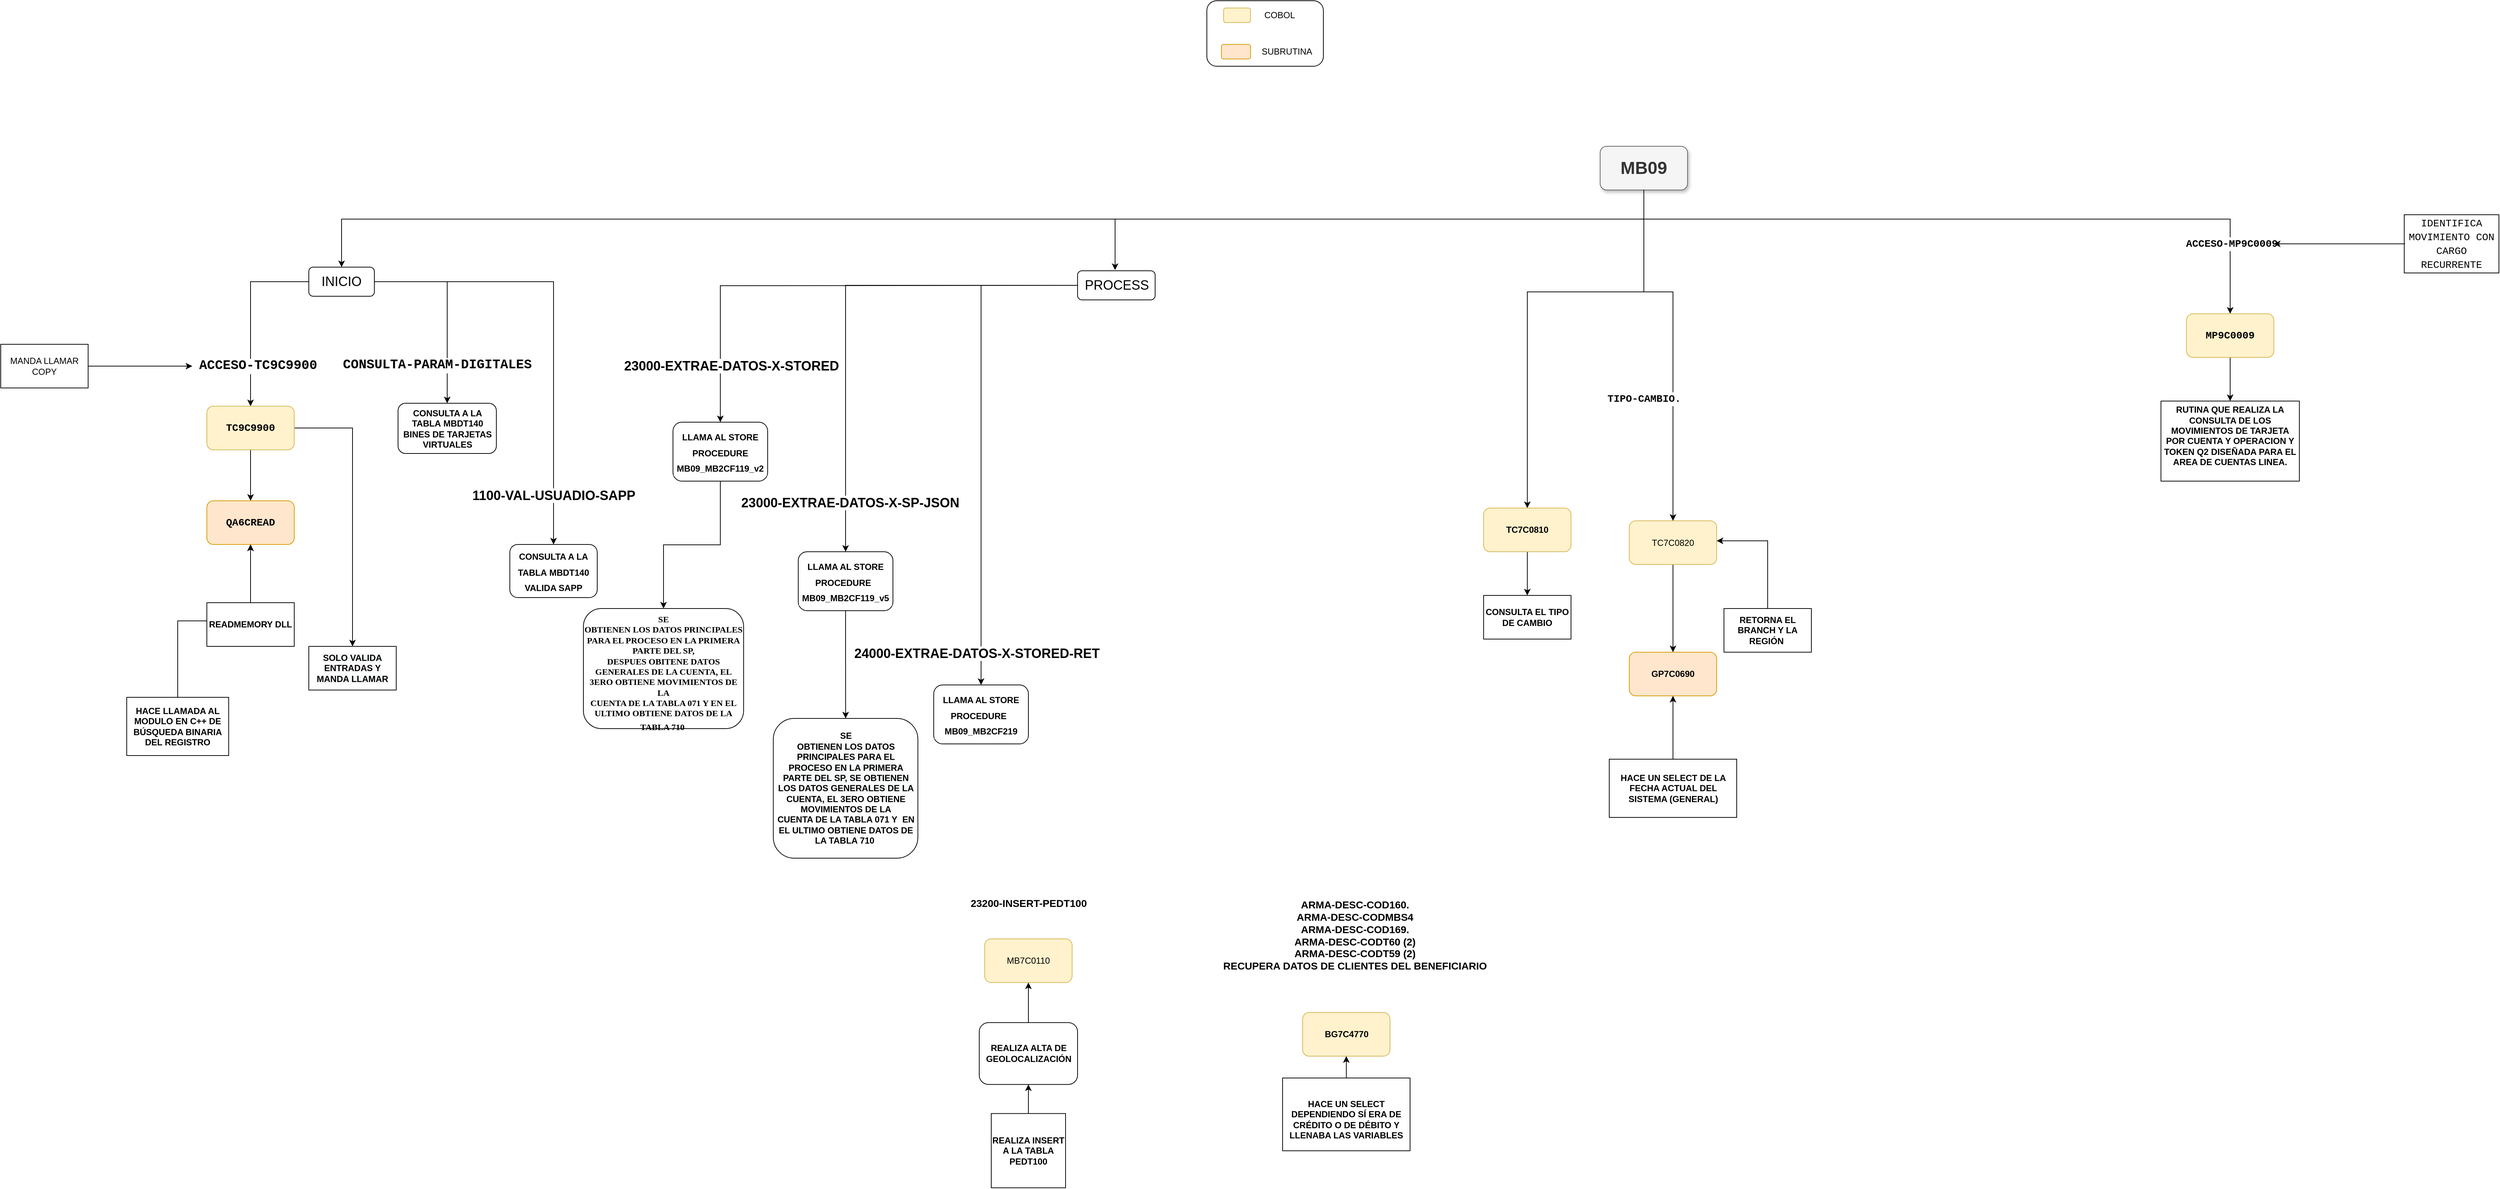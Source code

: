 <mxfile version="20.2.7" type="device"><diagram id="C5RBs43oDa-KdzZeNtuy" name="Page-1"><mxGraphModel dx="5893" dy="1607" grid="1" gridSize="10" guides="1" tooltips="1" connect="1" arrows="1" fold="1" page="1" pageScale="1" pageWidth="1500" pageHeight="1500" math="0" shadow="0"><root><mxCell id="WIyWlLk6GJQsqaUBKTNV-0"/><mxCell id="WIyWlLk6GJQsqaUBKTNV-1" parent="WIyWlLk6GJQsqaUBKTNV-0"/><mxCell id="WIyWlLk6GJQsqaUBKTNV-4" value="Yes" style="rounded=0;html=1;jettySize=auto;orthogonalLoop=1;fontSize=11;endArrow=block;endFill=0;endSize=8;strokeWidth=1;shadow=0;labelBackgroundColor=none;edgeStyle=orthogonalEdgeStyle;" parent="WIyWlLk6GJQsqaUBKTNV-1" edge="1"><mxGeometry y="20" relative="1" as="geometry"><mxPoint as="offset"/><mxPoint x="220" y="290" as="targetPoint"/></mxGeometry></mxCell><mxCell id="WIyWlLk6GJQsqaUBKTNV-5" value="No" style="edgeStyle=orthogonalEdgeStyle;rounded=0;html=1;jettySize=auto;orthogonalLoop=1;fontSize=11;endArrow=block;endFill=0;endSize=8;strokeWidth=1;shadow=0;labelBackgroundColor=none;" parent="WIyWlLk6GJQsqaUBKTNV-1" edge="1"><mxGeometry y="10" relative="1" as="geometry"><mxPoint as="offset"/><mxPoint x="320" y="210" as="targetPoint"/></mxGeometry></mxCell><mxCell id="WIyWlLk6GJQsqaUBKTNV-8" value="No" style="rounded=0;html=1;jettySize=auto;orthogonalLoop=1;fontSize=11;endArrow=block;endFill=0;endSize=8;strokeWidth=1;shadow=0;labelBackgroundColor=none;edgeStyle=orthogonalEdgeStyle;" parent="WIyWlLk6GJQsqaUBKTNV-1" edge="1"><mxGeometry x="0.333" y="20" relative="1" as="geometry"><mxPoint as="offset"/><mxPoint x="220" y="370" as="sourcePoint"/></mxGeometry></mxCell><mxCell id="WIyWlLk6GJQsqaUBKTNV-9" value="Yes" style="edgeStyle=orthogonalEdgeStyle;rounded=0;html=1;jettySize=auto;orthogonalLoop=1;fontSize=11;endArrow=block;endFill=0;endSize=8;strokeWidth=1;shadow=0;labelBackgroundColor=none;" parent="WIyWlLk6GJQsqaUBKTNV-1" edge="1"><mxGeometry y="10" relative="1" as="geometry"><mxPoint as="offset"/><mxPoint x="320" y="330" as="targetPoint"/></mxGeometry></mxCell><mxCell id="VNHmxJi4wNurTRJkoihT-72" style="edgeStyle=orthogonalEdgeStyle;rounded=0;orthogonalLoop=1;jettySize=auto;html=1;fontColor=#000000;exitX=0.5;exitY=1;exitDx=0;exitDy=0;" parent="WIyWlLk6GJQsqaUBKTNV-1" source="VNHmxJi4wNurTRJkoihT-0" target="VNHmxJi4wNurTRJkoihT-21" edge="1"><mxGeometry relative="1" as="geometry"><Array as="points"><mxPoint x="-54" y="480"/><mxPoint x="-214" y="480"/></Array><mxPoint x="-54.0" y="410" as="sourcePoint"/></mxGeometry></mxCell><mxCell id="VNHmxJi4wNurTRJkoihT-75" style="edgeStyle=orthogonalEdgeStyle;rounded=0;orthogonalLoop=1;jettySize=auto;html=1;fontColor=#000000;exitX=0.5;exitY=1;exitDx=0;exitDy=0;" parent="WIyWlLk6GJQsqaUBKTNV-1" source="VNHmxJi4wNurTRJkoihT-0" target="VNHmxJi4wNurTRJkoihT-13" edge="1"><mxGeometry relative="1" as="geometry"><mxPoint x="751" y="420" as="targetPoint"/><Array as="points"><mxPoint x="-54" y="380"/><mxPoint x="751" y="380"/></Array><mxPoint x="106" y="340" as="sourcePoint"/></mxGeometry></mxCell><mxCell id="VNHmxJi4wNurTRJkoihT-101" value="&lt;div style=&quot;font-family: Consolas, &amp;quot;Courier New&amp;quot;, monospace; font-size: 14px; line-height: 19px;&quot;&gt;&lt;span style=&quot;background-color: rgb(255, 255, 255);&quot;&gt;ACCESO-MP9C0009&lt;/span&gt;&lt;/div&gt;" style="edgeLabel;html=1;align=center;verticalAlign=middle;resizable=0;points=[];fontColor=#000000;fontStyle=1" parent="VNHmxJi4wNurTRJkoihT-75" vertex="1" connectable="0"><mxGeometry x="0.801" y="2" relative="1" as="geometry"><mxPoint y="1" as="offset"/></mxGeometry></mxCell><mxCell id="X5X4YMG5XAEGa7uPDeTC-6" style="edgeStyle=orthogonalEdgeStyle;rounded=0;orthogonalLoop=1;jettySize=auto;html=1;exitX=0.5;exitY=1;exitDx=0;exitDy=0;fontSize=18;entryX=0.5;entryY=0;entryDx=0;entryDy=0;" parent="WIyWlLk6GJQsqaUBKTNV-1" source="VNHmxJi4wNurTRJkoihT-0" target="X5X4YMG5XAEGa7uPDeTC-7" edge="1"><mxGeometry relative="1" as="geometry"><mxPoint x="-1300" y="410" as="targetPoint"/><Array as="points"><mxPoint x="-54" y="380"/><mxPoint x="-1842" y="380"/></Array></mxGeometry></mxCell><mxCell id="X5X4YMG5XAEGa7uPDeTC-17" style="edgeStyle=orthogonalEdgeStyle;rounded=0;orthogonalLoop=1;jettySize=auto;html=1;exitX=0.5;exitY=1;exitDx=0;exitDy=0;fontSize=18;" parent="WIyWlLk6GJQsqaUBKTNV-1" source="VNHmxJi4wNurTRJkoihT-0" edge="1"><mxGeometry relative="1" as="geometry"><mxPoint x="-780" y="450" as="targetPoint"/><Array as="points"><mxPoint x="-54" y="380"/><mxPoint x="-780" y="380"/></Array></mxGeometry></mxCell><mxCell id="VNHmxJi4wNurTRJkoihT-0" value="&lt;font style=&quot;font-size: 24px;&quot;&gt;MB09&lt;/font&gt;" style="rounded=1;whiteSpace=wrap;html=1;fontStyle=1;labelBackgroundColor=none;fillColor=#f5f5f5;fontColor=#333333;strokeColor=#666666;shadow=1;" parent="WIyWlLk6GJQsqaUBKTNV-1" vertex="1"><mxGeometry x="-114" y="280" width="120" height="60" as="geometry"/></mxCell><mxCell id="VNHmxJi4wNurTRJkoihT-1" value="MB7C0110" style="rounded=1;whiteSpace=wrap;html=1;fillColor=#fff2cc;strokeColor=#d6b656;" parent="WIyWlLk6GJQsqaUBKTNV-1" vertex="1"><mxGeometry x="-959" y="1368.82" width="120" height="60" as="geometry"/></mxCell><mxCell id="VNHmxJi4wNurTRJkoihT-97" style="edgeStyle=orthogonalEdgeStyle;rounded=0;orthogonalLoop=1;jettySize=auto;html=1;fontColor=#000000;" parent="WIyWlLk6GJQsqaUBKTNV-1" source="VNHmxJi4wNurTRJkoihT-11" target="VNHmxJi4wNurTRJkoihT-16" edge="1"><mxGeometry relative="1" as="geometry"><Array as="points"><mxPoint x="-14" y="907"/><mxPoint x="-14" y="907"/></Array></mxGeometry></mxCell><mxCell id="VNHmxJi4wNurTRJkoihT-11" value="&lt;span style=&quot;text-align: left;&quot;&gt;TC7C0820&lt;/span&gt;" style="rounded=1;whiteSpace=wrap;html=1;fillColor=#fff2cc;strokeColor=#d6b656;" parent="WIyWlLk6GJQsqaUBKTNV-1" vertex="1"><mxGeometry x="-74" y="794.5" width="120" height="60" as="geometry"/></mxCell><mxCell id="VNHmxJi4wNurTRJkoihT-105" style="edgeStyle=orthogonalEdgeStyle;rounded=0;orthogonalLoop=1;jettySize=auto;html=1;fontColor=#000000;" parent="WIyWlLk6GJQsqaUBKTNV-1" source="VNHmxJi4wNurTRJkoihT-13" target="VNHmxJi4wNurTRJkoihT-68" edge="1"><mxGeometry relative="1" as="geometry"/></mxCell><mxCell id="VNHmxJi4wNurTRJkoihT-13" value="&lt;div style=&quot;font-family: Consolas, &amp;quot;Courier New&amp;quot;, monospace; font-size: 14px; line-height: 19px;&quot;&gt;&lt;font style=&quot;&quot;&gt;MP9C0009&lt;/font&gt;&lt;/div&gt;" style="rounded=1;whiteSpace=wrap;html=1;labelBackgroundColor=none;fontStyle=1;fillColor=#fff2cc;strokeColor=#d6b656;" parent="WIyWlLk6GJQsqaUBKTNV-1" vertex="1"><mxGeometry x="691" y="510" width="120" height="60" as="geometry"/></mxCell><mxCell id="VNHmxJi4wNurTRJkoihT-16" value="&lt;span data-reactroot=&quot;&quot; class=&quot;notion-enable-hover&quot; data-token-index=&quot;0&quot; style=&quot;&quot;&gt;GP7C0690&lt;/span&gt;" style="rounded=1;whiteSpace=wrap;html=1;fontStyle=1;fillColor=#ffe6cc;strokeColor=#d79b00;" parent="WIyWlLk6GJQsqaUBKTNV-1" vertex="1"><mxGeometry x="-74" y="975" width="120" height="60" as="geometry"/></mxCell><mxCell id="VNHmxJi4wNurTRJkoihT-20" value="BG7C4770" style="rounded=1;whiteSpace=wrap;html=1;fontStyle=1;fillColor=#fff2cc;strokeColor=#d6b656;" parent="WIyWlLk6GJQsqaUBKTNV-1" vertex="1"><mxGeometry x="-522.5" y="1470.0" width="120" height="60" as="geometry"/></mxCell><mxCell id="VNHmxJi4wNurTRJkoihT-58" value="" style="edgeStyle=orthogonalEdgeStyle;rounded=0;orthogonalLoop=1;jettySize=auto;html=1;fontColor=#000000;" parent="WIyWlLk6GJQsqaUBKTNV-1" source="VNHmxJi4wNurTRJkoihT-21" target="VNHmxJi4wNurTRJkoihT-57" edge="1"><mxGeometry relative="1" as="geometry"/></mxCell><mxCell id="VNHmxJi4wNurTRJkoihT-21" value="TC7C0810" style="rounded=1;whiteSpace=wrap;html=1;fontStyle=1;fillColor=#FFF2CC;strokeColor=#d6b656;" parent="WIyWlLk6GJQsqaUBKTNV-1" vertex="1"><mxGeometry x="-274" y="777" width="120" height="60" as="geometry"/></mxCell><mxCell id="VNHmxJi4wNurTRJkoihT-29" value="" style="edgeStyle=orthogonalEdgeStyle;rounded=0;orthogonalLoop=1;jettySize=auto;html=1;fontColor=#000000;" parent="WIyWlLk6GJQsqaUBKTNV-1" source="VNHmxJi4wNurTRJkoihT-22" target="VNHmxJi4wNurTRJkoihT-28" edge="1"><mxGeometry relative="1" as="geometry"/></mxCell><mxCell id="VNHmxJi4wNurTRJkoihT-67" style="edgeStyle=orthogonalEdgeStyle;rounded=0;orthogonalLoop=1;jettySize=auto;html=1;fontColor=#000000;" parent="WIyWlLk6GJQsqaUBKTNV-1" source="VNHmxJi4wNurTRJkoihT-22" target="VNHmxJi4wNurTRJkoihT-66" edge="1"><mxGeometry relative="1" as="geometry"/></mxCell><mxCell id="VNHmxJi4wNurTRJkoihT-22" value="&lt;div style=&quot;font-family: Consolas, &amp;quot;Courier New&amp;quot;, monospace; font-size: 14px; line-height: 19px;&quot;&gt;&lt;span style=&quot;text-align: left;&quot;&gt;TC9C9900&lt;/span&gt;&lt;br&gt;&lt;/div&gt;" style="rounded=1;whiteSpace=wrap;html=1;labelBackgroundColor=none;fontStyle=1;fillColor=#fff2cc;strokeColor=#d6b656;" parent="WIyWlLk6GJQsqaUBKTNV-1" vertex="1"><mxGeometry x="-2027" y="637" width="120" height="60" as="geometry"/></mxCell><mxCell id="VNHmxJi4wNurTRJkoihT-28" value="&lt;div style=&quot;font-family: Consolas, &amp;quot;Courier New&amp;quot;, monospace; font-size: 14px; line-height: 19px;&quot;&gt;QA6CREAD&lt;br&gt;&lt;/div&gt;" style="rounded=1;whiteSpace=wrap;html=1;labelBackgroundColor=none;fontStyle=1;fillColor=#ffe6cc;strokeColor=#d79b00;" parent="WIyWlLk6GJQsqaUBKTNV-1" vertex="1"><mxGeometry x="-2027" y="767" width="120" height="60" as="geometry"/></mxCell><mxCell id="VNHmxJi4wNurTRJkoihT-80" style="edgeStyle=orthogonalEdgeStyle;rounded=0;orthogonalLoop=1;jettySize=auto;html=1;fontColor=#000000;" parent="WIyWlLk6GJQsqaUBKTNV-1" source="VNHmxJi4wNurTRJkoihT-32" target="VNHmxJi4wNurTRJkoihT-1" edge="1"><mxGeometry relative="1" as="geometry"/></mxCell><mxCell id="VNHmxJi4wNurTRJkoihT-32" value="REALIZA ALTA DE GEOLOCALIZACIÓN" style="whiteSpace=wrap;html=1;rounded=1;fontStyle=1;" parent="WIyWlLk6GJQsqaUBKTNV-1" vertex="1"><mxGeometry x="-966.5" y="1483.82" width="135" height="85" as="geometry"/></mxCell><mxCell id="VNHmxJi4wNurTRJkoihT-56" value="" style="edgeStyle=orthogonalEdgeStyle;rounded=0;orthogonalLoop=1;jettySize=auto;html=1;fontColor=#000000;" parent="WIyWlLk6GJQsqaUBKTNV-1" source="VNHmxJi4wNurTRJkoihT-54" target="VNHmxJi4wNurTRJkoihT-20" edge="1"><mxGeometry relative="1" as="geometry"/></mxCell><mxCell id="VNHmxJi4wNurTRJkoihT-54" value="&lt;br&gt;&lt;span style=&quot;color: rgb(0, 0, 0); font-family: Helvetica; font-size: 12px; font-style: normal; font-variant-ligatures: normal; font-variant-caps: normal; font-weight: 700; letter-spacing: normal; orphans: 2; text-align: center; text-indent: 0px; text-transform: none; widows: 2; word-spacing: 0px; -webkit-text-stroke-width: 0px; text-decoration-thickness: initial; text-decoration-style: initial; text-decoration-color: initial; float: none; display: inline !important;&quot;&gt;HACE UN SELECT DEPENDIENDO SÍ ERA DE CRÉDITO O DE DÉBITO Y LLENABA LAS VARIABLES&lt;/span&gt;&lt;br&gt;" style="rounded=0;whiteSpace=wrap;html=1;labelBackgroundColor=none;fontColor=#000000;" parent="WIyWlLk6GJQsqaUBKTNV-1" vertex="1"><mxGeometry x="-550" y="1560.0" width="175" height="100" as="geometry"/></mxCell><mxCell id="VNHmxJi4wNurTRJkoihT-57" value="&lt;span style=&quot;color: rgb(0, 0, 0); font-family: Helvetica; font-size: 12px; font-style: normal; font-variant-ligatures: normal; font-variant-caps: normal; font-weight: 700; letter-spacing: normal; orphans: 2; text-align: center; text-indent: 0px; text-transform: none; widows: 2; word-spacing: 0px; -webkit-text-stroke-width: 0px; text-decoration-thickness: initial; text-decoration-style: initial; text-decoration-color: initial; float: none; display: inline !important;&quot;&gt;CONSULTA EL TIPO DE CAMBIO&lt;/span&gt;" style="rounded=0;whiteSpace=wrap;html=1;labelBackgroundColor=none;fontColor=#000000;" parent="WIyWlLk6GJQsqaUBKTNV-1" vertex="1"><mxGeometry x="-274" y="897" width="120" height="60" as="geometry"/></mxCell><mxCell id="VNHmxJi4wNurTRJkoihT-61" style="edgeStyle=orthogonalEdgeStyle;rounded=0;orthogonalLoop=1;jettySize=auto;html=1;fontColor=#000000;" parent="WIyWlLk6GJQsqaUBKTNV-1" source="VNHmxJi4wNurTRJkoihT-59" target="VNHmxJi4wNurTRJkoihT-16" edge="1"><mxGeometry relative="1" as="geometry"/></mxCell><mxCell id="VNHmxJi4wNurTRJkoihT-59" value="&lt;span style=&quot;color: rgb(0, 0, 0); font-family: Helvetica; font-size: 12px; font-style: normal; font-variant-ligatures: normal; font-variant-caps: normal; font-weight: 700; letter-spacing: normal; orphans: 2; text-align: center; text-indent: 0px; text-transform: none; widows: 2; word-spacing: 0px; -webkit-text-stroke-width: 0px; text-decoration-thickness: initial; text-decoration-style: initial; text-decoration-color: initial; float: none; display: inline !important;&quot;&gt;HACE UN SELECT DE LA FECHA ACTUAL DEL SISTEMA (GENERAL)&lt;/span&gt;" style="rounded=0;whiteSpace=wrap;html=1;labelBackgroundColor=none;fontColor=#000000;" parent="WIyWlLk6GJQsqaUBKTNV-1" vertex="1"><mxGeometry x="-101.5" y="1122" width="175" height="80" as="geometry"/></mxCell><mxCell id="VNHmxJi4wNurTRJkoihT-95" style="edgeStyle=orthogonalEdgeStyle;rounded=0;orthogonalLoop=1;jettySize=auto;html=1;fontColor=#000000;" parent="WIyWlLk6GJQsqaUBKTNV-1" source="VNHmxJi4wNurTRJkoihT-62" target="VNHmxJi4wNurTRJkoihT-11" edge="1"><mxGeometry relative="1" as="geometry"><Array as="points"><mxPoint x="116" y="822"/></Array></mxGeometry></mxCell><mxCell id="VNHmxJi4wNurTRJkoihT-62" value="&lt;span style=&quot;color: rgb(0, 0, 0); font-family: Helvetica; font-size: 12px; font-style: normal; font-variant-ligatures: normal; font-variant-caps: normal; font-weight: 700; letter-spacing: normal; orphans: 2; text-align: center; text-indent: 0px; text-transform: none; widows: 2; word-spacing: 0px; -webkit-text-stroke-width: 0px; text-decoration-thickness: initial; text-decoration-style: initial; text-decoration-color: initial; float: none; display: inline !important;&quot;&gt;RETORNA EL BRANCH Y LA REGIÓN&amp;nbsp;&lt;/span&gt;" style="rounded=0;whiteSpace=wrap;html=1;labelBackgroundColor=none;fontColor=#000000;" parent="WIyWlLk6GJQsqaUBKTNV-1" vertex="1"><mxGeometry x="56" y="915" width="120" height="60" as="geometry"/></mxCell><mxCell id="VNHmxJi4wNurTRJkoihT-65" style="edgeStyle=orthogonalEdgeStyle;rounded=0;orthogonalLoop=1;jettySize=auto;html=1;fontColor=#000000;" parent="WIyWlLk6GJQsqaUBKTNV-1" source="VNHmxJi4wNurTRJkoihT-64" target="VNHmxJi4wNurTRJkoihT-28" edge="1"><mxGeometry relative="1" as="geometry"/></mxCell><mxCell id="VNHmxJi4wNurTRJkoihT-64" value="&lt;b&gt;HACE LLAMADA AL MODULO EN C++ DE BÚSQUEDA BINARIA DEL REGISTRO&lt;/b&gt;" style="rounded=0;whiteSpace=wrap;html=1;labelBackgroundColor=none;fontColor=#000000;" parent="WIyWlLk6GJQsqaUBKTNV-1" vertex="1"><mxGeometry x="-2137" y="1037" width="140" height="80" as="geometry"/></mxCell><mxCell id="VNHmxJi4wNurTRJkoihT-66" value="&lt;span style=&quot;color: rgb(0, 0, 0); font-family: Helvetica; font-size: 12px; font-style: normal; font-variant-ligatures: normal; font-variant-caps: normal; font-weight: 700; letter-spacing: normal; orphans: 2; text-align: center; text-indent: 0px; text-transform: none; widows: 2; word-spacing: 0px; -webkit-text-stroke-width: 0px; background-color: rgb(248, 249, 250); text-decoration-thickness: initial; text-decoration-style: initial; text-decoration-color: initial; float: none; display: inline !important;&quot;&gt;SOLO VALIDA ENTRADAS Y MANDA LLAMAR&lt;/span&gt;" style="rounded=0;whiteSpace=wrap;html=1;labelBackgroundColor=none;fontColor=#000000;" parent="WIyWlLk6GJQsqaUBKTNV-1" vertex="1"><mxGeometry x="-1887" y="967" width="120" height="60" as="geometry"/></mxCell><mxCell id="VNHmxJi4wNurTRJkoihT-68" value="&#10;RUTINA QUE REALIZA LA CONSULTA DE LOS MOVIMIENTOS DE  TARJETA POR CUENTA Y OPERACION Y TOKEN Q2 DISEÑADA PARA EL AREA DE CUENTAS LINEA.&#10;&#10;" style="rounded=0;whiteSpace=wrap;html=1;labelBackgroundColor=none;fontColor=#000000;fontStyle=1" parent="WIyWlLk6GJQsqaUBKTNV-1" vertex="1"><mxGeometry x="656" y="630" width="190" height="110" as="geometry"/></mxCell><mxCell id="VNHmxJi4wNurTRJkoihT-77" style="edgeStyle=orthogonalEdgeStyle;rounded=0;orthogonalLoop=1;jettySize=auto;html=1;fontColor=#000000;" parent="WIyWlLk6GJQsqaUBKTNV-1" source="VNHmxJi4wNurTRJkoihT-76" target="VNHmxJi4wNurTRJkoihT-28" edge="1"><mxGeometry relative="1" as="geometry"/></mxCell><mxCell id="VNHmxJi4wNurTRJkoihT-76" value="READMEMORY DLL" style="rounded=0;whiteSpace=wrap;html=1;labelBackgroundColor=none;fontColor=#000000;fontStyle=1" parent="WIyWlLk6GJQsqaUBKTNV-1" vertex="1"><mxGeometry x="-2027" y="907" width="120" height="60" as="geometry"/></mxCell><mxCell id="VNHmxJi4wNurTRJkoihT-82" value="" style="rounded=1;whiteSpace=wrap;html=1;labelBackgroundColor=none;fillColor=#fff2cc;strokeColor=#d6b656;" parent="WIyWlLk6GJQsqaUBKTNV-1" vertex="1"><mxGeometry x="-631" y="90" width="37" height="20" as="geometry"/></mxCell><mxCell id="VNHmxJi4wNurTRJkoihT-83" value="" style="rounded=1;whiteSpace=wrap;html=1;labelBackgroundColor=none;fillColor=#ffe6cc;strokeColor=#d79b00;" parent="WIyWlLk6GJQsqaUBKTNV-1" vertex="1"><mxGeometry x="-634" y="140" width="40" height="20" as="geometry"/></mxCell><mxCell id="VNHmxJi4wNurTRJkoihT-84" value="COBOL" style="text;html=1;strokeColor=none;fillColor=none;align=center;verticalAlign=middle;whiteSpace=wrap;rounded=0;labelBackgroundColor=none;fontColor=#000000;" parent="WIyWlLk6GJQsqaUBKTNV-1" vertex="1"><mxGeometry x="-584" y="85" width="60" height="30" as="geometry"/></mxCell><mxCell id="VNHmxJi4wNurTRJkoihT-85" value="SUBRUTINA" style="text;html=1;strokeColor=none;fillColor=none;align=center;verticalAlign=middle;whiteSpace=wrap;rounded=0;labelBackgroundColor=none;fontColor=#000000;" parent="WIyWlLk6GJQsqaUBKTNV-1" vertex="1"><mxGeometry x="-574" y="135" width="60" height="30" as="geometry"/></mxCell><mxCell id="VNHmxJi4wNurTRJkoihT-87" value="" style="rounded=1;whiteSpace=wrap;html=1;labelBackgroundColor=none;fontColor=#000000;fillColor=none;" parent="WIyWlLk6GJQsqaUBKTNV-1" vertex="1"><mxGeometry x="-654" y="80" width="160" height="90" as="geometry"/></mxCell><mxCell id="LDvWotQFkl-POLn7O3X8-0" value="" style="edgeStyle=orthogonalEdgeStyle;rounded=0;orthogonalLoop=1;jettySize=auto;html=1;fontSize=24;" parent="WIyWlLk6GJQsqaUBKTNV-1" source="VNHmxJi4wNurTRJkoihT-103" target="VNHmxJi4wNurTRJkoihT-32" edge="1"><mxGeometry relative="1" as="geometry"/></mxCell><mxCell id="VNHmxJi4wNurTRJkoihT-103" value="REALIZA INSERT A LA TABLA PEDT100" style="whiteSpace=wrap;html=1;aspect=fixed;labelBackgroundColor=#FFFFFF;fontColor=#000000;fillColor=none;fontStyle=1" parent="WIyWlLk6GJQsqaUBKTNV-1" vertex="1"><mxGeometry x="-950" y="1608.82" width="102" height="102" as="geometry"/></mxCell><mxCell id="X5X4YMG5XAEGa7uPDeTC-1" style="edgeStyle=orthogonalEdgeStyle;rounded=0;orthogonalLoop=1;jettySize=auto;html=1;" parent="WIyWlLk6GJQsqaUBKTNV-1" edge="1"><mxGeometry relative="1" as="geometry"><mxPoint x="811" y="414" as="targetPoint"/><mxPoint x="991" y="414" as="sourcePoint"/></mxGeometry></mxCell><mxCell id="VNHmxJi4wNurTRJkoihT-106" value="&lt;div style=&quot;font-family: Consolas, &amp;quot;Courier New&amp;quot;, monospace; font-size: 14px; line-height: 19px;&quot;&gt;IDENTIFICA MOVIMIENTO CON CARGO RECURRENTE&lt;/div&gt;" style="rounded=0;whiteSpace=wrap;html=1;labelBackgroundColor=#FFFFFF;fontColor=#000000;fillColor=none;" parent="WIyWlLk6GJQsqaUBKTNV-1" vertex="1"><mxGeometry x="990" y="374" width="130" height="80" as="geometry"/></mxCell><mxCell id="X5X4YMG5XAEGa7uPDeTC-5" style="edgeStyle=orthogonalEdgeStyle;rounded=0;orthogonalLoop=1;jettySize=auto;html=1;" parent="WIyWlLk6GJQsqaUBKTNV-1" source="VNHmxJi4wNurTRJkoihT-108" edge="1"><mxGeometry relative="1" as="geometry"><mxPoint x="-2047" y="582" as="targetPoint"/></mxGeometry></mxCell><mxCell id="VNHmxJi4wNurTRJkoihT-108" value="MANDA LLAMAR COPY" style="rounded=0;whiteSpace=wrap;html=1;labelBackgroundColor=none;fontColor=#000000;fillColor=none;" parent="WIyWlLk6GJQsqaUBKTNV-1" vertex="1"><mxGeometry x="-2310" y="552" width="120" height="60" as="geometry"/></mxCell><mxCell id="LDvWotQFkl-POLn7O3X8-1" style="edgeStyle=orthogonalEdgeStyle;rounded=0;orthogonalLoop=1;jettySize=auto;html=1;fontColor=#000000;entryX=0.5;entryY=0;entryDx=0;entryDy=0;" parent="WIyWlLk6GJQsqaUBKTNV-1" target="VNHmxJi4wNurTRJkoihT-11" edge="1"><mxGeometry relative="1" as="geometry"><Array as="points"><mxPoint x="-54" y="480"/><mxPoint x="-14" y="480"/></Array><mxPoint x="-54" y="340" as="sourcePoint"/><mxPoint x="-204" y="590" as="targetPoint"/></mxGeometry></mxCell><mxCell id="LDvWotQFkl-POLn7O3X8-3" value="&lt;div style=&quot;font-family: Consolas, &amp;quot;Courier New&amp;quot;, monospace; font-size: 14px; line-height: 19px;&quot;&gt;&lt;div style=&quot;&quot;&gt;&lt;span style=&quot;background-color: rgb(255, 255, 255);&quot;&gt;&lt;b&gt;TIPO-CAMBIO.&lt;/b&gt;&lt;/span&gt;&lt;/div&gt;&lt;div style=&quot;color: rgb(212, 212, 212); background-color: rgb(30, 30, 30);&quot;&gt;&lt;span style=&quot;color: #b5cea8;&quot;&gt;&lt;/span&gt;&lt;/div&gt;&lt;/div&gt;" style="edgeLabel;html=1;align=center;verticalAlign=middle;resizable=0;points=[];fontColor=#000000;" parent="WIyWlLk6GJQsqaUBKTNV-1" connectable="0" vertex="1"><mxGeometry x="-54.0" y="626.999" as="geometry"/></mxCell><mxCell id="X5X4YMG5XAEGa7uPDeTC-8" style="edgeStyle=orthogonalEdgeStyle;rounded=0;orthogonalLoop=1;jettySize=auto;html=1;exitX=0;exitY=0.5;exitDx=0;exitDy=0;fontSize=18;entryX=0.5;entryY=0;entryDx=0;entryDy=0;" parent="WIyWlLk6GJQsqaUBKTNV-1" source="X5X4YMG5XAEGa7uPDeTC-7" target="VNHmxJi4wNurTRJkoihT-22" edge="1"><mxGeometry relative="1" as="geometry"><mxPoint x="-1967" y="562" as="targetPoint"/></mxGeometry></mxCell><mxCell id="X5X4YMG5XAEGa7uPDeTC-12" style="edgeStyle=orthogonalEdgeStyle;rounded=0;orthogonalLoop=1;jettySize=auto;html=1;exitX=1;exitY=0.5;exitDx=0;exitDy=0;fontSize=18;" parent="WIyWlLk6GJQsqaUBKTNV-1" source="X5X4YMG5XAEGa7uPDeTC-7" target="X5X4YMG5XAEGa7uPDeTC-13" edge="1"><mxGeometry relative="1" as="geometry"><mxPoint x="-1607" y="562.0" as="targetPoint"/></mxGeometry></mxCell><mxCell id="X5X4YMG5XAEGa7uPDeTC-20" style="edgeStyle=orthogonalEdgeStyle;rounded=0;orthogonalLoop=1;jettySize=auto;html=1;exitX=1;exitY=0.5;exitDx=0;exitDy=0;entryX=0.5;entryY=0;entryDx=0;entryDy=0;fontSize=18;" parent="WIyWlLk6GJQsqaUBKTNV-1" source="X5X4YMG5XAEGa7uPDeTC-7" target="X5X4YMG5XAEGa7uPDeTC-19" edge="1"><mxGeometry relative="1" as="geometry"/></mxCell><mxCell id="X5X4YMG5XAEGa7uPDeTC-7" value="INICIO" style="rounded=1;whiteSpace=wrap;html=1;labelBackgroundColor=#FFFFFF;fontSize=18;" parent="WIyWlLk6GJQsqaUBKTNV-1" vertex="1"><mxGeometry x="-1887" y="446" width="90" height="40" as="geometry"/></mxCell><mxCell id="X5X4YMG5XAEGa7uPDeTC-9" value="&lt;div style=&quot;font-family: Consolas, &amp;quot;Courier New&amp;quot;, monospace; line-height: 19px;&quot;&gt;&lt;span style=&quot;background-color: rgb(255, 255, 255);&quot;&gt;&lt;b style=&quot;&quot;&gt;&lt;font style=&quot;font-size: 18px;&quot;&gt;ACCESO-TC9C9900&lt;/font&gt;&lt;/b&gt;&lt;/span&gt;&lt;/div&gt;" style="edgeLabel;html=1;align=center;verticalAlign=middle;resizable=0;points=[];fontColor=#000000;" parent="WIyWlLk6GJQsqaUBKTNV-1" connectable="0" vertex="1"><mxGeometry x="-1957" y="582" as="geometry"/></mxCell><mxCell id="X5X4YMG5XAEGa7uPDeTC-11" value="&lt;div style=&quot;line-height: 19px;&quot;&gt;&lt;font face=&quot;Consolas, Courier New, monospace&quot;&gt;&lt;span style=&quot;font-size: 18px;&quot;&gt;&lt;b&gt;CONSULTA-PARAM-DIGITALES&lt;/b&gt;&lt;/span&gt;&lt;/font&gt;&lt;br&gt;&lt;/div&gt;" style="edgeLabel;html=1;align=center;verticalAlign=middle;resizable=0;points=[];fontColor=#000000;" parent="WIyWlLk6GJQsqaUBKTNV-1" connectable="0" vertex="1"><mxGeometry x="-1711" y="581" as="geometry"/></mxCell><mxCell id="X5X4YMG5XAEGa7uPDeTC-13" value="&lt;div&gt;CONSULTA A LA TABLA&amp;nbsp;MBDT140 BINES DE&amp;nbsp;TARJETAS VIRTUALES&lt;/div&gt;" style="whiteSpace=wrap;html=1;rounded=1;fontStyle=1;" parent="WIyWlLk6GJQsqaUBKTNV-1" vertex="1"><mxGeometry x="-1764.5" y="633" width="135" height="69" as="geometry"/></mxCell><mxCell id="X5X4YMG5XAEGa7uPDeTC-25" style="edgeStyle=orthogonalEdgeStyle;rounded=0;orthogonalLoop=1;jettySize=auto;html=1;exitX=0;exitY=0.5;exitDx=0;exitDy=0;fontSize=18;entryX=0.5;entryY=0;entryDx=0;entryDy=0;" parent="WIyWlLk6GJQsqaUBKTNV-1" target="X5X4YMG5XAEGa7uPDeTC-22" edge="1"><mxGeometry relative="1" as="geometry"><mxPoint x="-973" y="610" as="targetPoint"/><mxPoint x="-764.5" y="471" as="sourcePoint"/></mxGeometry></mxCell><mxCell id="X5X4YMG5XAEGa7uPDeTC-27" style="edgeStyle=orthogonalEdgeStyle;rounded=0;orthogonalLoop=1;jettySize=auto;html=1;exitX=0.25;exitY=1;exitDx=0;exitDy=0;entryX=0.5;entryY=0;entryDx=0;entryDy=0;fontSize=12;" parent="WIyWlLk6GJQsqaUBKTNV-1" source="X5X4YMG5XAEGa7uPDeTC-14" target="X5X4YMG5XAEGa7uPDeTC-26" edge="1"><mxGeometry relative="1" as="geometry"><Array as="points"><mxPoint x="-805" y="471"/><mxPoint x="-1150" y="471"/></Array></mxGeometry></mxCell><mxCell id="X5X4YMG5XAEGa7uPDeTC-32" style="edgeStyle=orthogonalEdgeStyle;rounded=0;orthogonalLoop=1;jettySize=auto;html=1;exitX=0;exitY=0.5;exitDx=0;exitDy=0;entryX=0.5;entryY=0;entryDx=0;entryDy=0;fontSize=18;" parent="WIyWlLk6GJQsqaUBKTNV-1" source="X5X4YMG5XAEGa7uPDeTC-14" target="X5X4YMG5XAEGa7uPDeTC-30" edge="1"><mxGeometry relative="1" as="geometry"/></mxCell><mxCell id="X5X4YMG5XAEGa7uPDeTC-14" value="PROCESS" style="rounded=1;whiteSpace=wrap;html=1;labelBackgroundColor=none;fontSize=18;" parent="WIyWlLk6GJQsqaUBKTNV-1" vertex="1"><mxGeometry x="-831.5" y="451" width="106.5" height="40" as="geometry"/></mxCell><mxCell id="X5X4YMG5XAEGa7uPDeTC-15" value="&lt;b&gt;&lt;font style=&quot;font-size: 14px;&quot;&gt;23200-INSERT-PEDT100&lt;/font&gt;&lt;/b&gt;" style="edgeLabel;html=1;align=center;verticalAlign=middle;resizable=0;points=[];fontColor=#000000;" parent="WIyWlLk6GJQsqaUBKTNV-1" connectable="0" vertex="1"><mxGeometry x="-898.999" y="1320.003" as="geometry"/></mxCell><mxCell id="X5X4YMG5XAEGa7uPDeTC-16" value="&lt;b&gt;&lt;font style=&quot;font-size: 14px;&quot;&gt;&lt;span style=&quot;color: rgb(0, 0, 0); font-family: Helvetica; font-style: normal; font-variant-ligatures: normal; font-variant-caps: normal; letter-spacing: normal; orphans: 2; text-align: center; text-indent: 0px; text-transform: none; widows: 2; word-spacing: 0px; -webkit-text-stroke-width: 0px; text-decoration-thickness: initial; text-decoration-style: initial; text-decoration-color: initial; float: none; display: inline !important;&quot;&gt;ARMA-DESC-COD160.&lt;/span&gt;&lt;br style=&quot;color: rgb(0, 0, 0); font-family: Helvetica; font-style: normal; font-variant-ligatures: normal; font-variant-caps: normal; letter-spacing: normal; orphans: 2; text-align: center; text-indent: 0px; text-transform: none; widows: 2; word-spacing: 0px; -webkit-text-stroke-width: 0px; text-decoration-thickness: initial; text-decoration-style: initial; text-decoration-color: initial;&quot;&gt;&lt;span style=&quot;color: rgb(0, 0, 0); font-family: Helvetica; font-style: normal; font-variant-ligatures: normal; font-variant-caps: normal; letter-spacing: normal; orphans: 2; text-align: center; text-indent: 0px; text-transform: none; widows: 2; word-spacing: 0px; -webkit-text-stroke-width: 0px; text-decoration-thickness: initial; text-decoration-style: initial; text-decoration-color: initial; float: none; display: inline !important;&quot;&gt;ARMA-DESC-CODMBS4&lt;/span&gt;&lt;br style=&quot;color: rgb(0, 0, 0); font-family: Helvetica; font-style: normal; font-variant-ligatures: normal; font-variant-caps: normal; letter-spacing: normal; orphans: 2; text-align: center; text-indent: 0px; text-transform: none; widows: 2; word-spacing: 0px; -webkit-text-stroke-width: 0px; text-decoration-thickness: initial; text-decoration-style: initial; text-decoration-color: initial;&quot;&gt;&lt;span style=&quot;color: rgb(0, 0, 0); font-family: Helvetica; font-style: normal; font-variant-ligatures: normal; font-variant-caps: normal; letter-spacing: normal; orphans: 2; text-align: center; text-indent: 0px; text-transform: none; widows: 2; word-spacing: 0px; -webkit-text-stroke-width: 0px; text-decoration-thickness: initial; text-decoration-style: initial; text-decoration-color: initial; float: none; display: inline !important;&quot;&gt;ARMA-DESC-COD169.&lt;/span&gt;&lt;br style=&quot;color: rgb(0, 0, 0); font-family: Helvetica; font-style: normal; font-variant-ligatures: normal; font-variant-caps: normal; letter-spacing: normal; orphans: 2; text-align: center; text-indent: 0px; text-transform: none; widows: 2; word-spacing: 0px; -webkit-text-stroke-width: 0px; text-decoration-thickness: initial; text-decoration-style: initial; text-decoration-color: initial;&quot;&gt;&lt;span style=&quot;color: rgb(0, 0, 0); font-family: Helvetica; font-style: normal; font-variant-ligatures: normal; font-variant-caps: normal; letter-spacing: normal; orphans: 2; text-align: center; text-indent: 0px; text-transform: none; widows: 2; word-spacing: 0px; -webkit-text-stroke-width: 0px; text-decoration-thickness: initial; text-decoration-style: initial; text-decoration-color: initial; float: none; display: inline !important;&quot;&gt;ARMA-DESC-CODT60 (2)&lt;/span&gt;&lt;br style=&quot;color: rgb(0, 0, 0); font-family: Helvetica; font-style: normal; font-variant-ligatures: normal; font-variant-caps: normal; letter-spacing: normal; orphans: 2; text-align: center; text-indent: 0px; text-transform: none; widows: 2; word-spacing: 0px; -webkit-text-stroke-width: 0px; text-decoration-thickness: initial; text-decoration-style: initial; text-decoration-color: initial;&quot;&gt;&lt;span style=&quot;color: rgb(0, 0, 0); font-family: Helvetica; font-style: normal; font-variant-ligatures: normal; font-variant-caps: normal; letter-spacing: normal; orphans: 2; text-align: center; text-indent: 0px; text-transform: none; widows: 2; word-spacing: 0px; -webkit-text-stroke-width: 0px; text-decoration-thickness: initial; text-decoration-style: initial; text-decoration-color: initial; float: none; display: inline !important;&quot;&gt;ARMA-DESC-CODT59 (2)&lt;/span&gt;&lt;br style=&quot;color: rgb(0, 0, 0); font-family: Helvetica; font-style: normal; font-variant-ligatures: normal; font-variant-caps: normal; letter-spacing: normal; orphans: 2; text-align: center; text-indent: 0px; text-transform: none; widows: 2; word-spacing: 0px; -webkit-text-stroke-width: 0px; text-decoration-thickness: initial; text-decoration-style: initial; text-decoration-color: initial;&quot;&gt;&lt;span style=&quot;color: rgb(0, 0, 0); font-family: Helvetica; font-style: normal; font-variant-ligatures: normal; font-variant-caps: normal; letter-spacing: normal; orphans: 2; text-align: center; text-indent: 0px; text-transform: none; widows: 2; word-spacing: 0px; -webkit-text-stroke-width: 0px; text-decoration-thickness: initial; text-decoration-style: initial; text-decoration-color: initial; float: none; display: inline !important;&quot;&gt;RECUPERA DATOS DE CLIENTES DEL BENEFICIARIO&lt;/span&gt;&lt;/font&gt;&lt;br&gt;&lt;/b&gt;" style="edgeLabel;html=1;align=center;verticalAlign=middle;resizable=0;points=[];fontColor=#000000;labelBackgroundColor=default;" parent="WIyWlLk6GJQsqaUBKTNV-1" connectable="0" vertex="1"><mxGeometry x="-451.409" y="1363.818" as="geometry"/></mxCell><mxCell id="X5X4YMG5XAEGa7uPDeTC-19" value="&lt;span style=&quot;font-size: 12px; font-weight: 700;&quot;&gt;CONSULTA A LA TABLA&amp;nbsp;MBDT140 VALIDA SAPP&lt;/span&gt;" style="rounded=1;whiteSpace=wrap;html=1;labelBackgroundColor=none;fontSize=18;" parent="WIyWlLk6GJQsqaUBKTNV-1" vertex="1"><mxGeometry x="-1611" y="827" width="120" height="73" as="geometry"/></mxCell><mxCell id="X5X4YMG5XAEGa7uPDeTC-21" value="&lt;span style=&quot;background-color: rgb(255, 255, 255);&quot;&gt;&lt;b&gt;1100-VAL-USUADIO-SAPP&lt;/b&gt;&lt;/span&gt;" style="text;html=1;align=center;verticalAlign=middle;resizable=0;points=[];autosize=1;strokeColor=none;fillColor=none;fontSize=18;" parent="WIyWlLk6GJQsqaUBKTNV-1" vertex="1"><mxGeometry x="-1676" y="740" width="250" height="40" as="geometry"/></mxCell><mxCell id="OTQG5VeSfy_eod5XIFcv-2" style="edgeStyle=orthogonalEdgeStyle;rounded=0;orthogonalLoop=1;jettySize=auto;html=1;" edge="1" parent="WIyWlLk6GJQsqaUBKTNV-1" source="X5X4YMG5XAEGa7uPDeTC-22" target="OTQG5VeSfy_eod5XIFcv-1"><mxGeometry relative="1" as="geometry"><mxPoint x="-1320" y="850" as="targetPoint"/></mxGeometry></mxCell><mxCell id="X5X4YMG5XAEGa7uPDeTC-22" value="&lt;font style=&quot;font-size: 12px;&quot;&gt;&lt;b&gt;LLAMA AL STORE PROCEDURE MB09_MB2CF119_v2&lt;/b&gt;&lt;/font&gt;" style="rounded=1;whiteSpace=wrap;html=1;labelBackgroundColor=#FFFFFF;fontSize=18;" parent="WIyWlLk6GJQsqaUBKTNV-1" vertex="1"><mxGeometry x="-1387" y="659" width="130" height="81" as="geometry"/></mxCell><mxCell id="X5X4YMG5XAEGa7uPDeTC-24" value="&lt;span style=&quot;background-color: rgb(255, 255, 255);&quot;&gt;&lt;b&gt;23000-EXTRAE-DATOS-X-STORED&lt;/b&gt;&lt;/span&gt;" style="text;html=1;align=center;verticalAlign=middle;resizable=0;points=[];autosize=1;strokeColor=none;fillColor=none;fontSize=18;" parent="WIyWlLk6GJQsqaUBKTNV-1" vertex="1"><mxGeometry x="-1467" y="562" width="320" height="40" as="geometry"/></mxCell><mxCell id="OTQG5VeSfy_eod5XIFcv-5" style="edgeStyle=orthogonalEdgeStyle;rounded=0;orthogonalLoop=1;jettySize=auto;html=1;fontSize=12;fontColor=#000000;" edge="1" parent="WIyWlLk6GJQsqaUBKTNV-1" source="X5X4YMG5XAEGa7uPDeTC-26" target="OTQG5VeSfy_eod5XIFcv-6"><mxGeometry relative="1" as="geometry"><mxPoint x="-1150" y="1090" as="targetPoint"/></mxGeometry></mxCell><mxCell id="X5X4YMG5XAEGa7uPDeTC-26" value="&lt;font style=&quot;font-size: 12px;&quot;&gt;&lt;b&gt;LLAMA AL STORE PROCEDURE&amp;nbsp;&amp;nbsp;&lt;br&gt;&lt;/b&gt;&lt;/font&gt;&lt;span style=&quot;font-size: 12px;&quot;&gt;&lt;b&gt;MB09_MB2CF119_v5&lt;/b&gt;&lt;/span&gt;" style="rounded=1;whiteSpace=wrap;html=1;labelBackgroundColor=#FFFFFF;fontSize=18;" parent="WIyWlLk6GJQsqaUBKTNV-1" vertex="1"><mxGeometry x="-1215" y="837" width="130" height="81" as="geometry"/></mxCell><mxCell id="X5X4YMG5XAEGa7uPDeTC-29" value="&lt;font style=&quot;font-size: 18px; background-color: rgb(255, 255, 255);&quot;&gt;&lt;b&gt;23000-EXTRAE-DATOS-X-SP-JSON&lt;/b&gt;&lt;/font&gt;" style="text;html=1;align=center;verticalAlign=middle;resizable=0;points=[];autosize=1;strokeColor=none;fillColor=none;fontSize=12;" parent="WIyWlLk6GJQsqaUBKTNV-1" vertex="1"><mxGeometry x="-1304" y="750" width="320" height="40" as="geometry"/></mxCell><mxCell id="X5X4YMG5XAEGa7uPDeTC-30" value="&lt;font style=&quot;font-size: 12px;&quot;&gt;&lt;font style=&quot;&quot;&gt;&lt;b style=&quot;&quot;&gt;LLAMA AL STORE PROCEDURE&amp;nbsp;&amp;nbsp;&lt;br&gt;&lt;/b&gt;&lt;/font&gt;&lt;b style=&quot;&quot;&gt;MB09_MB2CF219&lt;/b&gt;&lt;/font&gt;" style="rounded=1;whiteSpace=wrap;html=1;labelBackgroundColor=#FFFFFF;fontSize=18;" parent="WIyWlLk6GJQsqaUBKTNV-1" vertex="1"><mxGeometry x="-1029" y="1020" width="130" height="81" as="geometry"/></mxCell><mxCell id="X5X4YMG5XAEGa7uPDeTC-31" value="&lt;font style=&quot;font-size: 18px; background-color: rgb(255, 255, 255);&quot;&gt;&lt;b&gt;24000-EXTRAE-DATOS-X-STORED-RET&lt;/b&gt;&lt;/font&gt;" style="text;html=1;align=center;verticalAlign=middle;resizable=0;points=[];autosize=1;strokeColor=none;fillColor=none;fontSize=12;" parent="WIyWlLk6GJQsqaUBKTNV-1" vertex="1"><mxGeometry x="-1150" y="957" width="360" height="40" as="geometry"/></mxCell><mxCell id="OTQG5VeSfy_eod5XIFcv-1" value="&lt;p style=&quot;margin-bottom:0cm;margin-bottom:.0001pt;line-height:&lt;br/&gt;normal&quot; class=&quot;MsoNormal&quot;&gt;&lt;span style=&quot;font-size:9.0pt;font-family:&amp;quot;Times New Roman&amp;quot;,&amp;quot;serif&amp;quot;;&lt;br/&gt;mso-fareast-font-family:&amp;quot;Times New Roman&amp;quot;;mso-fareast-language:ES-MX&quot;&gt;SE&lt;br/&gt;OBTIENEN LOS DATOS PRINCIPALES PARA EL PROCESO EN LA PRIMERA PARTE DEL SP,&lt;br/&gt;DESPUES OBITENE DATOS GENERALES DE LA CUENTA, EL 3ERO OBTIENE MOVIMIENTOS DE LA&lt;br/&gt;CUENTA DE LA TABLA 071 Y EN EL ULTIMO OBTIENE DATOS DE LA TABLA 710&amp;nbsp;&lt;/span&gt;&lt;span style=&quot;font-size:12.0pt;font-family:&amp;quot;Times New Roman&amp;quot;,&amp;quot;serif&amp;quot;;mso-fareast-font-family:&lt;br/&gt;&amp;quot;Times New Roman&amp;quot;;mso-fareast-language:ES-MX&quot;&gt;&lt;/span&gt;&lt;/p&gt;" style="rounded=1;whiteSpace=wrap;html=1;fontStyle=1" vertex="1" parent="WIyWlLk6GJQsqaUBKTNV-1"><mxGeometry x="-1510" y="915" width="220" height="165" as="geometry"/></mxCell><mxCell id="OTQG5VeSfy_eod5XIFcv-6" value="&lt;span style=&quot;color: rgb(0, 0, 0); font-family: Helvetica; font-size: 12px; font-style: normal; font-variant-ligatures: normal; font-variant-caps: normal; font-weight: 700; letter-spacing: normal; orphans: 2; text-align: center; text-indent: 0px; text-transform: none; widows: 2; word-spacing: 0px; -webkit-text-stroke-width: 0px; background-color: rgb(248, 249, 250); text-decoration-thickness: initial; text-decoration-style: initial; text-decoration-color: initial; float: none; display: inline !important;&quot;&gt;SE&lt;/span&gt;&lt;br style=&quot;color: rgb(0, 0, 0); font-family: Helvetica; font-size: 12px; font-style: normal; font-variant-ligatures: normal; font-variant-caps: normal; font-weight: 700; letter-spacing: normal; orphans: 2; text-align: center; text-indent: 0px; text-transform: none; widows: 2; word-spacing: 0px; -webkit-text-stroke-width: 0px; background-color: rgb(248, 249, 250); text-decoration-thickness: initial; text-decoration-style: initial; text-decoration-color: initial;&quot;&gt;&lt;span style=&quot;color: rgb(0, 0, 0); font-family: Helvetica; font-size: 12px; font-style: normal; font-variant-ligatures: normal; font-variant-caps: normal; font-weight: 700; letter-spacing: normal; orphans: 2; text-align: center; text-indent: 0px; text-transform: none; widows: 2; word-spacing: 0px; -webkit-text-stroke-width: 0px; background-color: rgb(248, 249, 250); text-decoration-thickness: initial; text-decoration-style: initial; text-decoration-color: initial; float: none; display: inline !important;&quot;&gt;OBTIENEN LOS DATOS PRINCIPALES PARA EL PROCESO EN LA PRIMERA PARTE DEL SP, SE OBTIENEN LOS DATOS GENERALES DE LA CUENTA,&amp;nbsp;&lt;/span&gt;&lt;span style=&quot;font-weight: 700;&quot;&gt;EL 3ERO OBTIENE MOVIMIENTOS DE LA&lt;/span&gt;&lt;br style=&quot;font-weight: 700;&quot;&gt;&lt;span style=&quot;font-weight: 700;&quot;&gt;CUENTA DE LA TABLA 071 Y&amp;nbsp;&lt;/span&gt;&lt;span style=&quot;font-weight: 700;&quot;&gt;&amp;nbsp;EN EL ULTIMO OBTIENE DATOS DE LA TABLA 710&amp;nbsp;&lt;/span&gt;" style="rounded=1;whiteSpace=wrap;html=1;labelBackgroundColor=none;fontSize=12;fontColor=#000000;" vertex="1" parent="WIyWlLk6GJQsqaUBKTNV-1"><mxGeometry x="-1249.25" y="1066" width="198.5" height="192" as="geometry"/></mxCell></root></mxGraphModel></diagram></mxfile>